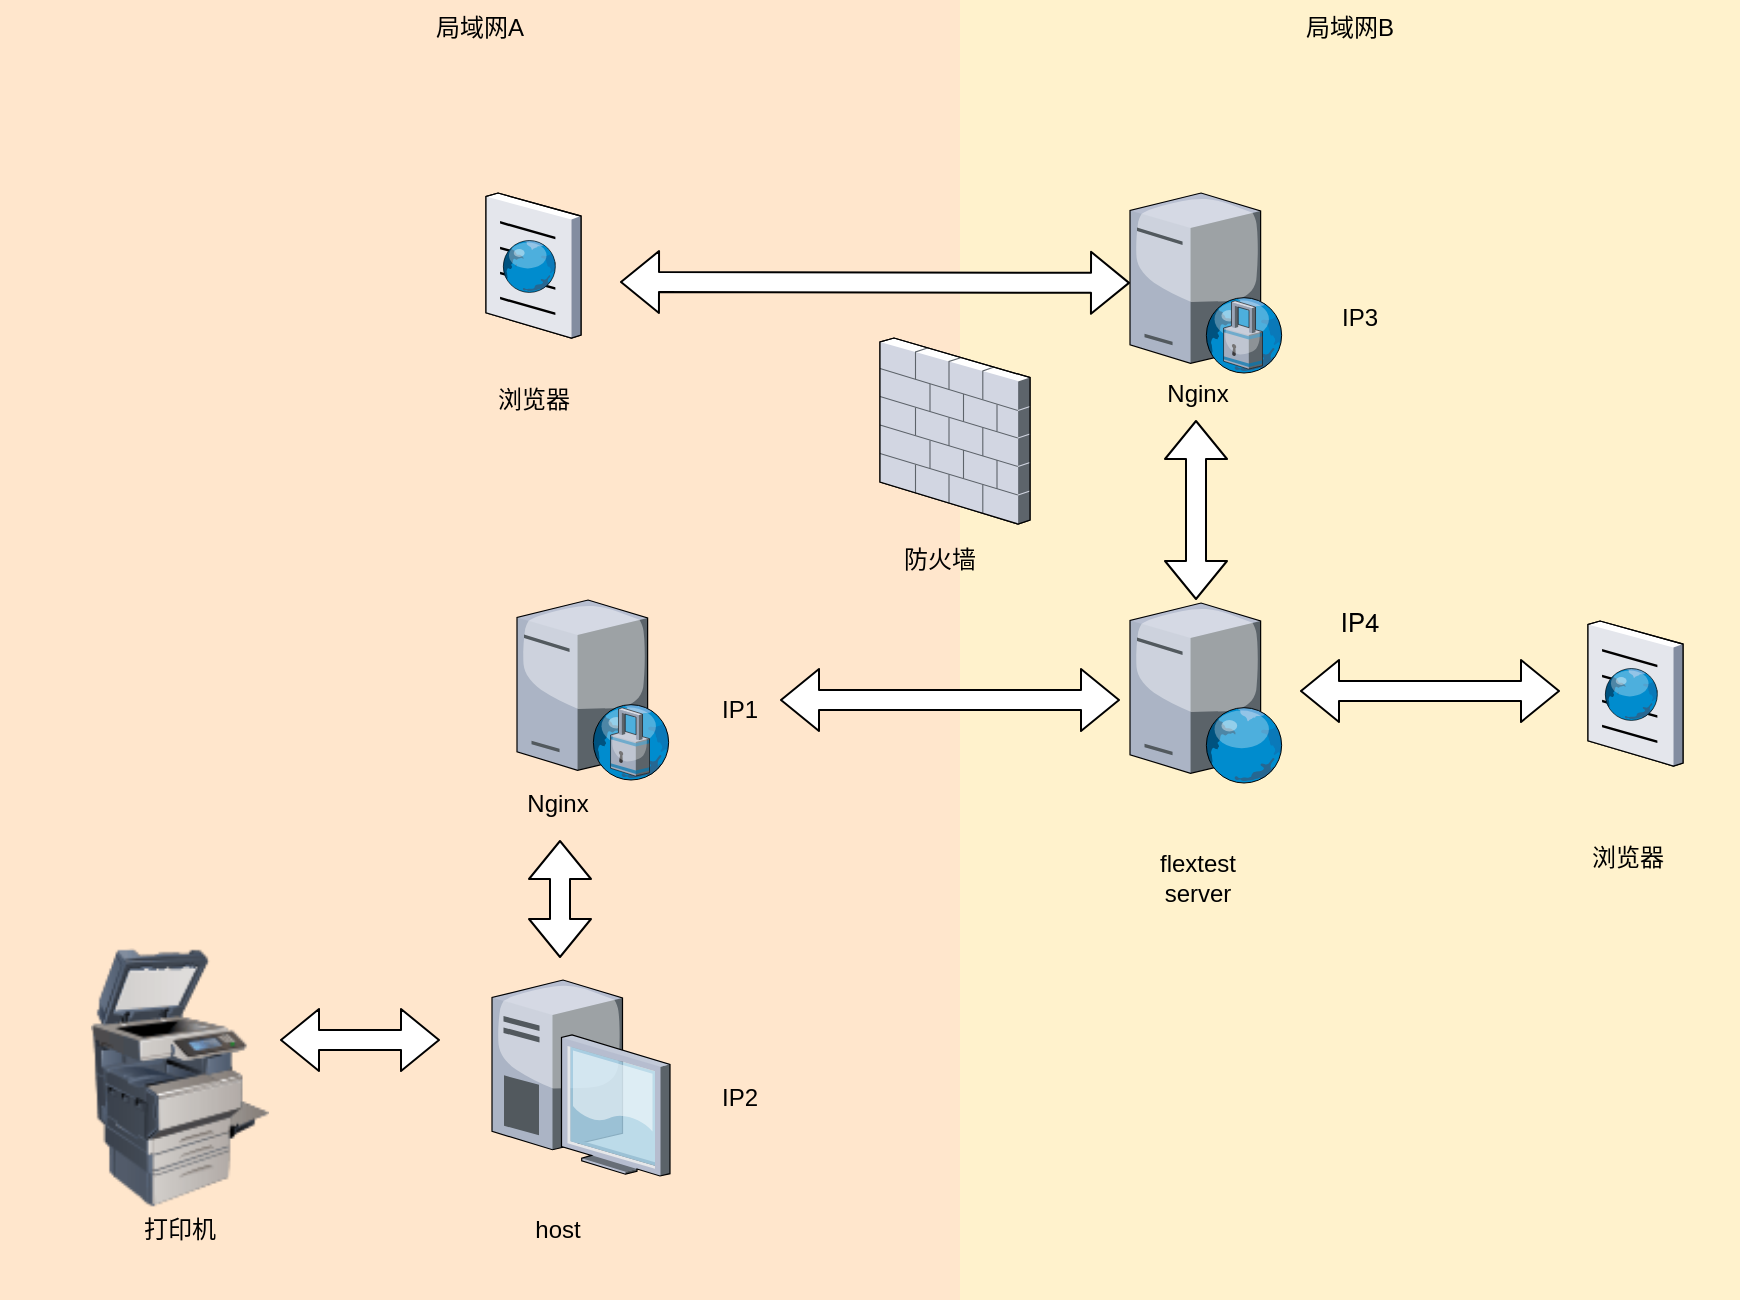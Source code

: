 <mxfile version="13.4.0" type="github" pages="2">
  <diagram id="nvuBvXt4mTJyjgCrnN5y" name="设备代理方案">
    <mxGraphModel dx="1849" dy="706" grid="1" gridSize="10" guides="1" tooltips="1" connect="1" arrows="1" fold="1" page="1" pageScale="1" pageWidth="827" pageHeight="1169" math="0" shadow="0">
      <root>
        <mxCell id="0" />
        <mxCell id="1" parent="0" />
        <mxCell id="9TDpTpwCTCWeA9jTcY4B-1" value="局域网B" style="text;html=1;strokeColor=none;fillColor=#fff2cc;align=center;verticalAlign=top;whiteSpace=wrap;rounded=0;" vertex="1" parent="1">
          <mxGeometry x="290" y="130" width="390" height="650" as="geometry" />
        </mxCell>
        <mxCell id="9TDpTpwCTCWeA9jTcY4B-2" value="局域网A" style="text;html=1;strokeColor=none;fillColor=#ffe6cc;align=center;verticalAlign=top;whiteSpace=wrap;rounded=0;labelBackgroundColor=none;" vertex="1" parent="1">
          <mxGeometry x="-190" y="130" width="480" height="650" as="geometry" />
        </mxCell>
        <mxCell id="9TDpTpwCTCWeA9jTcY4B-3" value="" style="verticalLabelPosition=bottom;aspect=fixed;html=1;verticalAlign=top;strokeColor=none;align=center;outlineConnect=0;shape=mxgraph.citrix.proxy_server;" vertex="1" parent="1">
          <mxGeometry x="68.5" y="430" width="76.5" height="90" as="geometry" />
        </mxCell>
        <mxCell id="9TDpTpwCTCWeA9jTcY4B-4" value="" style="verticalLabelPosition=bottom;aspect=fixed;html=1;verticalAlign=top;strokeColor=none;align=center;outlineConnect=0;shape=mxgraph.citrix.firewall;" vertex="1" parent="1">
          <mxGeometry x="250" y="299" width="75" height="93" as="geometry" />
        </mxCell>
        <mxCell id="9TDpTpwCTCWeA9jTcY4B-5" value="IP1" style="text;html=1;strokeColor=none;fillColor=none;align=center;verticalAlign=middle;whiteSpace=wrap;rounded=0;" vertex="1" parent="1">
          <mxGeometry x="160" y="475" width="40" height="20" as="geometry" />
        </mxCell>
        <mxCell id="9TDpTpwCTCWeA9jTcY4B-6" value="" style="verticalLabelPosition=bottom;aspect=fixed;html=1;verticalAlign=top;strokeColor=none;align=center;outlineConnect=0;shape=mxgraph.citrix.web_server;" vertex="1" parent="1">
          <mxGeometry x="375" y="431.5" width="76.5" height="90" as="geometry" />
        </mxCell>
        <mxCell id="9TDpTpwCTCWeA9jTcY4B-7" value="IP3" style="text;html=1;strokeColor=none;fillColor=none;align=center;verticalAlign=middle;whiteSpace=wrap;rounded=0;" vertex="1" parent="1">
          <mxGeometry x="470" y="279" width="40" height="20" as="geometry" />
        </mxCell>
        <mxCell id="9TDpTpwCTCWeA9jTcY4B-8" value="" style="verticalLabelPosition=bottom;aspect=fixed;html=1;verticalAlign=top;strokeColor=none;align=center;outlineConnect=0;shape=mxgraph.citrix.proxy_server;" vertex="1" parent="1">
          <mxGeometry x="375" y="226.5" width="76.5" height="90" as="geometry" />
        </mxCell>
        <mxCell id="9TDpTpwCTCWeA9jTcY4B-9" value="" style="verticalLabelPosition=bottom;aspect=fixed;html=1;verticalAlign=top;strokeColor=none;align=center;outlineConnect=0;shape=mxgraph.citrix.browser;" vertex="1" parent="1">
          <mxGeometry x="604" y="440.5" width="47.5" height="72.5" as="geometry" />
        </mxCell>
        <mxCell id="9TDpTpwCTCWeA9jTcY4B-10" value="" style="verticalLabelPosition=bottom;aspect=fixed;html=1;verticalAlign=top;strokeColor=none;align=center;outlineConnect=0;shape=mxgraph.citrix.desktop;" vertex="1" parent="1">
          <mxGeometry x="56" y="620" width="89" height="98" as="geometry" />
        </mxCell>
        <mxCell id="9TDpTpwCTCWeA9jTcY4B-11" value="" style="image;html=1;labelBackgroundColor=#ffffff;image=img/lib/clip_art/computers/Printer_Commercial_128x128.png" vertex="1" parent="1">
          <mxGeometry x="-190" y="604" width="180" height="130" as="geometry" />
        </mxCell>
        <mxCell id="9TDpTpwCTCWeA9jTcY4B-12" value="浏览器" style="text;html=1;strokeColor=none;fillColor=none;align=center;verticalAlign=middle;whiteSpace=wrap;rounded=0;" vertex="1" parent="1">
          <mxGeometry x="604" y="549" width="40" height="20" as="geometry" />
        </mxCell>
        <mxCell id="9TDpTpwCTCWeA9jTcY4B-13" value="" style="verticalLabelPosition=bottom;aspect=fixed;html=1;verticalAlign=top;strokeColor=none;align=center;outlineConnect=0;shape=mxgraph.citrix.browser;" vertex="1" parent="1">
          <mxGeometry x="53" y="226.5" width="47.5" height="72.5" as="geometry" />
        </mxCell>
        <mxCell id="9TDpTpwCTCWeA9jTcY4B-14" value="浏览器" style="text;html=1;strokeColor=none;fillColor=none;align=center;verticalAlign=middle;whiteSpace=wrap;rounded=0;" vertex="1" parent="1">
          <mxGeometry x="57" y="320" width="40" height="20" as="geometry" />
        </mxCell>
        <mxCell id="9TDpTpwCTCWeA9jTcY4B-15" value="" style="shape=flexArrow;endArrow=classic;startArrow=classic;html=1;fillColor=#ffffff;" edge="1" parent="1">
          <mxGeometry width="50" height="50" relative="1" as="geometry">
            <mxPoint x="-50" y="650" as="sourcePoint" />
            <mxPoint x="30" y="650" as="targetPoint" />
          </mxGeometry>
        </mxCell>
        <mxCell id="9TDpTpwCTCWeA9jTcY4B-16" value="" style="shape=flexArrow;endArrow=classic;startArrow=classic;html=1;fillColor=#ffffff;" edge="1" parent="1">
          <mxGeometry width="50" height="50" relative="1" as="geometry">
            <mxPoint x="90" y="609" as="sourcePoint" />
            <mxPoint x="90" y="550" as="targetPoint" />
          </mxGeometry>
        </mxCell>
        <mxCell id="9TDpTpwCTCWeA9jTcY4B-17" value="" style="shape=flexArrow;endArrow=classic;startArrow=classic;html=1;fillColor=#ffffff;" edge="1" parent="1">
          <mxGeometry width="50" height="50" relative="1" as="geometry">
            <mxPoint x="200" y="480" as="sourcePoint" />
            <mxPoint x="370" y="480" as="targetPoint" />
          </mxGeometry>
        </mxCell>
        <mxCell id="9TDpTpwCTCWeA9jTcY4B-18" value="" style="shape=flexArrow;endArrow=classic;startArrow=classic;html=1;fillColor=#ffffff;" edge="1" parent="1" target="9TDpTpwCTCWeA9jTcY4B-8">
          <mxGeometry width="50" height="50" relative="1" as="geometry">
            <mxPoint x="120" y="271" as="sourcePoint" />
            <mxPoint x="380" y="570" as="targetPoint" />
          </mxGeometry>
        </mxCell>
        <mxCell id="9TDpTpwCTCWeA9jTcY4B-19" value="" style="shape=flexArrow;endArrow=classic;startArrow=classic;html=1;fillColor=#ffffff;" edge="1" parent="1">
          <mxGeometry width="50" height="50" relative="1" as="geometry">
            <mxPoint x="408" y="430" as="sourcePoint" />
            <mxPoint x="408" y="340" as="targetPoint" />
          </mxGeometry>
        </mxCell>
        <mxCell id="9TDpTpwCTCWeA9jTcY4B-20" value="" style="shape=flexArrow;endArrow=classic;startArrow=classic;html=1;fillColor=#ffffff;" edge="1" parent="1">
          <mxGeometry width="50" height="50" relative="1" as="geometry">
            <mxPoint x="460" y="475.5" as="sourcePoint" />
            <mxPoint x="590" y="475.5" as="targetPoint" />
          </mxGeometry>
        </mxCell>
        <mxCell id="9TDpTpwCTCWeA9jTcY4B-21" value="Nginx" style="text;html=1;strokeColor=none;fillColor=none;align=center;verticalAlign=middle;whiteSpace=wrap;rounded=0;" vertex="1" parent="1">
          <mxGeometry x="388.5" y="316.5" width="40" height="20" as="geometry" />
        </mxCell>
        <mxCell id="9TDpTpwCTCWeA9jTcY4B-22" value="Nginx" style="text;html=1;strokeColor=none;fillColor=none;align=center;verticalAlign=middle;whiteSpace=wrap;rounded=0;" vertex="1" parent="1">
          <mxGeometry x="68.5" y="521.5" width="40" height="20" as="geometry" />
        </mxCell>
        <mxCell id="9TDpTpwCTCWeA9jTcY4B-23" value="flextest server" style="text;html=1;strokeColor=none;fillColor=none;align=center;verticalAlign=middle;whiteSpace=wrap;rounded=0;" vertex="1" parent="1">
          <mxGeometry x="388.5" y="559" width="40" height="20" as="geometry" />
        </mxCell>
        <mxCell id="9TDpTpwCTCWeA9jTcY4B-24" value="host" style="text;html=1;strokeColor=none;fillColor=none;align=center;verticalAlign=middle;whiteSpace=wrap;rounded=0;" vertex="1" parent="1">
          <mxGeometry x="68.5" y="735" width="40" height="20" as="geometry" />
        </mxCell>
        <mxCell id="9TDpTpwCTCWeA9jTcY4B-25" value="打印机" style="text;html=1;strokeColor=none;fillColor=none;align=center;verticalAlign=middle;whiteSpace=wrap;rounded=0;" vertex="1" parent="1">
          <mxGeometry x="-120" y="735" width="40" height="20" as="geometry" />
        </mxCell>
        <mxCell id="9TDpTpwCTCWeA9jTcY4B-26" value="防火墙" style="text;html=1;strokeColor=none;fillColor=none;align=center;verticalAlign=middle;whiteSpace=wrap;rounded=0;" vertex="1" parent="1">
          <mxGeometry x="260" y="400" width="40" height="20" as="geometry" />
        </mxCell>
        <mxCell id="9TDpTpwCTCWeA9jTcY4B-27" value="IP2" style="text;html=1;strokeColor=none;fillColor=none;align=center;verticalAlign=middle;whiteSpace=wrap;rounded=0;" vertex="1" parent="1">
          <mxGeometry x="160" y="669" width="40" height="20" as="geometry" />
        </mxCell>
        <mxCell id="9TDpTpwCTCWeA9jTcY4B-28" value="&lt;span style=&quot;font-family: &amp;#34;metropolis&amp;#34; , &amp;#34;avenir next&amp;#34; , &amp;#34;helvetica neue&amp;#34; , &amp;#34;arial&amp;#34; , sans-serif ; font-size: 13px ; text-align: left&quot;&gt;IP4&lt;/span&gt;" style="text;html=1;strokeColor=none;fillColor=none;align=center;verticalAlign=middle;whiteSpace=wrap;rounded=0;fontColor=#000000;labelBackgroundColor=none;" vertex="1" parent="1">
          <mxGeometry x="470" y="430.5" width="40" height="20" as="geometry" />
        </mxCell>
      </root>
    </mxGraphModel>
  </diagram>
  <diagram id="AEGmNHR4s2GY9DAExRVX" name="Page-2">
    <mxGraphModel dx="1022" dy="706" grid="1" gridSize="10" guides="1" tooltips="1" connect="1" arrows="1" fold="1" page="1" pageScale="1" pageWidth="827" pageHeight="1169" math="0" shadow="0">
      <root>
        <mxCell id="C58PeNtqMnWpr4Go5MiZ-0" />
        <mxCell id="C58PeNtqMnWpr4Go5MiZ-1" parent="C58PeNtqMnWpr4Go5MiZ-0" />
        <mxCell id="C58PeNtqMnWpr4Go5MiZ-2" value="" style="whiteSpace=wrap;html=1;aspect=fixed;" vertex="1" parent="C58PeNtqMnWpr4Go5MiZ-1">
          <mxGeometry x="80" y="120" width="210" height="210" as="geometry" />
        </mxCell>
        <mxCell id="C58PeNtqMnWpr4Go5MiZ-3" value="" style="endArrow=classic;html=1;" edge="1" parent="C58PeNtqMnWpr4Go5MiZ-1">
          <mxGeometry width="50" height="50" relative="1" as="geometry">
            <mxPoint x="40" y="360" as="sourcePoint" />
            <mxPoint x="40" y="80" as="targetPoint" />
          </mxGeometry>
        </mxCell>
        <mxCell id="C58PeNtqMnWpr4Go5MiZ-4" value="" style="endArrow=classic;html=1;" edge="1" parent="C58PeNtqMnWpr4Go5MiZ-1">
          <mxGeometry width="50" height="50" relative="1" as="geometry">
            <mxPoint x="80" y="400" as="sourcePoint" />
            <mxPoint x="480" y="400" as="targetPoint" />
          </mxGeometry>
        </mxCell>
      </root>
    </mxGraphModel>
  </diagram>
</mxfile>

